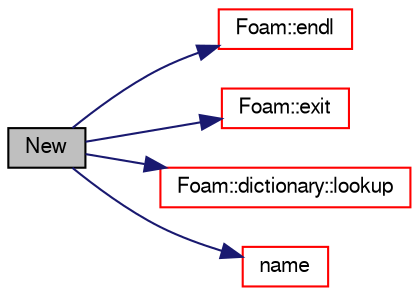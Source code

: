 digraph "New"
{
  bgcolor="transparent";
  edge [fontname="FreeSans",fontsize="10",labelfontname="FreeSans",labelfontsize="10"];
  node [fontname="FreeSans",fontsize="10",shape=record];
  rankdir="LR";
  Node893 [label="New",height=0.2,width=0.4,color="black", fillcolor="grey75", style="filled", fontcolor="black"];
  Node893 -> Node894 [color="midnightblue",fontsize="10",style="solid",fontname="FreeSans"];
  Node894 [label="Foam::endl",height=0.2,width=0.4,color="red",URL="$a21124.html#a2db8fe02a0d3909e9351bb4275b23ce4",tooltip="Add newline and flush stream. "];
  Node893 -> Node896 [color="midnightblue",fontsize="10",style="solid",fontname="FreeSans"];
  Node896 [label="Foam::exit",height=0.2,width=0.4,color="red",URL="$a21124.html#a06ca7250d8e89caf05243ec094843642"];
  Node893 -> Node941 [color="midnightblue",fontsize="10",style="solid",fontname="FreeSans"];
  Node941 [label="Foam::dictionary::lookup",height=0.2,width=0.4,color="red",URL="$a26014.html#a6a0727fa523e48977e27348663def509",tooltip="Find and return an entry data stream. "];
  Node893 -> Node1187 [color="midnightblue",fontsize="10",style="solid",fontname="FreeSans"];
  Node1187 [label="name",height=0.2,width=0.4,color="red",URL="$a12539.html#a82e193fb66ae8aade6c98ed7ff994906",tooltip="Return a string representation of a Scalar. "];
}
